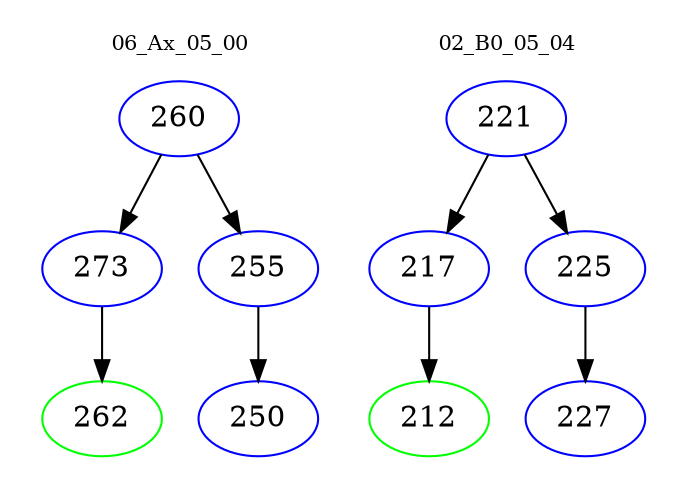 digraph{
subgraph cluster_0 {
color = white
label = "06_Ax_05_00";
fontsize=10;
T0_260 [label="260", color="blue"]
T0_260 -> T0_273 [color="black"]
T0_273 [label="273", color="blue"]
T0_273 -> T0_262 [color="black"]
T0_262 [label="262", color="green"]
T0_260 -> T0_255 [color="black"]
T0_255 [label="255", color="blue"]
T0_255 -> T0_250 [color="black"]
T0_250 [label="250", color="blue"]
}
subgraph cluster_1 {
color = white
label = "02_B0_05_04";
fontsize=10;
T1_221 [label="221", color="blue"]
T1_221 -> T1_217 [color="black"]
T1_217 [label="217", color="blue"]
T1_217 -> T1_212 [color="black"]
T1_212 [label="212", color="green"]
T1_221 -> T1_225 [color="black"]
T1_225 [label="225", color="blue"]
T1_225 -> T1_227 [color="black"]
T1_227 [label="227", color="blue"]
}
}
